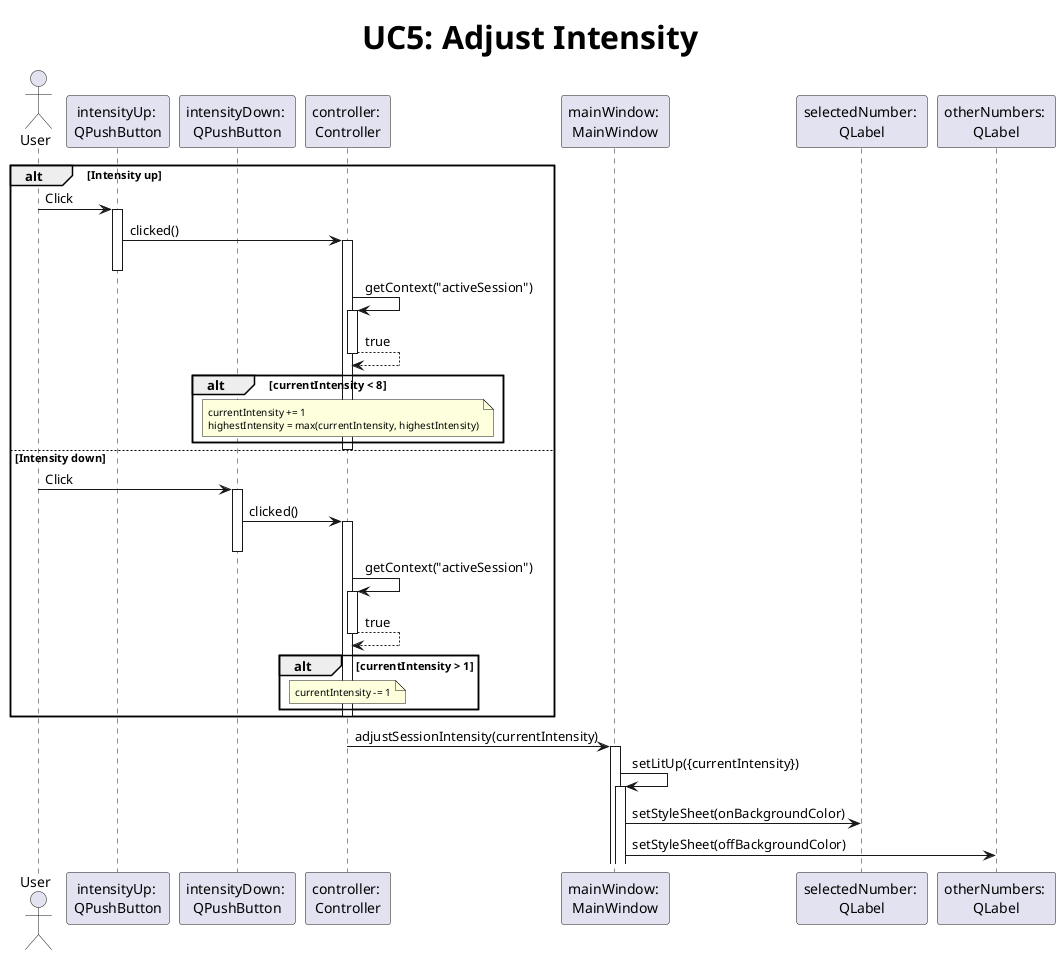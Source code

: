 @startuml UC5-adjustIntensity

title <size:32>**UC5:** Adjust Intensity

actor       User as user
participant "intensityUp: \nQPushButton" as upButton
participant "intensityDown: \nQPushButton" as downButton
participant "controller: \nController" as controller
participant "mainWindow: \nMainWindow" as mainWindow
participant "selectedNumber: \nQLabel" as selectedNumber
participant "otherNumbers: \nQLabel" as otherNumbers

alt Intensity up

    user -> upButton ++ : Click
    upButton -> controller ++ : clicked()
    deactivate upButton
    controller -> controller ++ : getContext("activeSession")
    return true
    alt currentIntensity < 8
        note over controller: <size:10>currentIntensity += 1 \n<size:10>highestIntensity = max(currentIntensity, highestIntensity)
    end
    deactivate controller

else Intensity down

    user -> downButton ++ : Click
    downButton -> controller ++ : clicked()
    deactivate downButton
    controller -> controller ++ : getContext("activeSession")
    return true
    alt currentIntensity > 1
        note over controller: <size:10>currentIntensity -= 1
    end
    deactivate controller

end

controller -> mainWindow ++ : adjustSessionIntensity(currentIntensity)
mainWindow -> mainWindow ++ : setLitUp({currentIntensity})
mainWindow -> selectedNumber : setStyleSheet(onBackgroundColor)
mainWindow -> otherNumbers: setStyleSheet(offBackgroundColor)

@enduml
